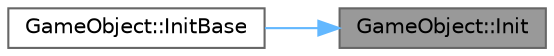 digraph "GameObject::Init"
{
 // LATEX_PDF_SIZE
  bgcolor="transparent";
  edge [fontname=Helvetica,fontsize=10,labelfontname=Helvetica,labelfontsize=10];
  node [fontname=Helvetica,fontsize=10,shape=box,height=0.2,width=0.4];
  rankdir="RL";
  Node1 [id="Node000001",label="GameObject::Init",height=0.2,width=0.4,color="gray40", fillcolor="grey60", style="filled", fontcolor="black",tooltip="オブジェクトの初期化を行います。"];
  Node1 -> Node2 [id="edge1_Node000001_Node000002",dir="back",color="steelblue1",style="solid",tooltip=" "];
  Node2 [id="Node000002",label="GameObject::InitBase",height=0.2,width=0.4,color="grey40", fillcolor="white", style="filled",URL="$class_game_object.html#a4fc378e5dbb4c06b034138a46e3bce29",tooltip="オブジェクトとその子オブジェクト、コンポーネントを初期化します。"];
}

